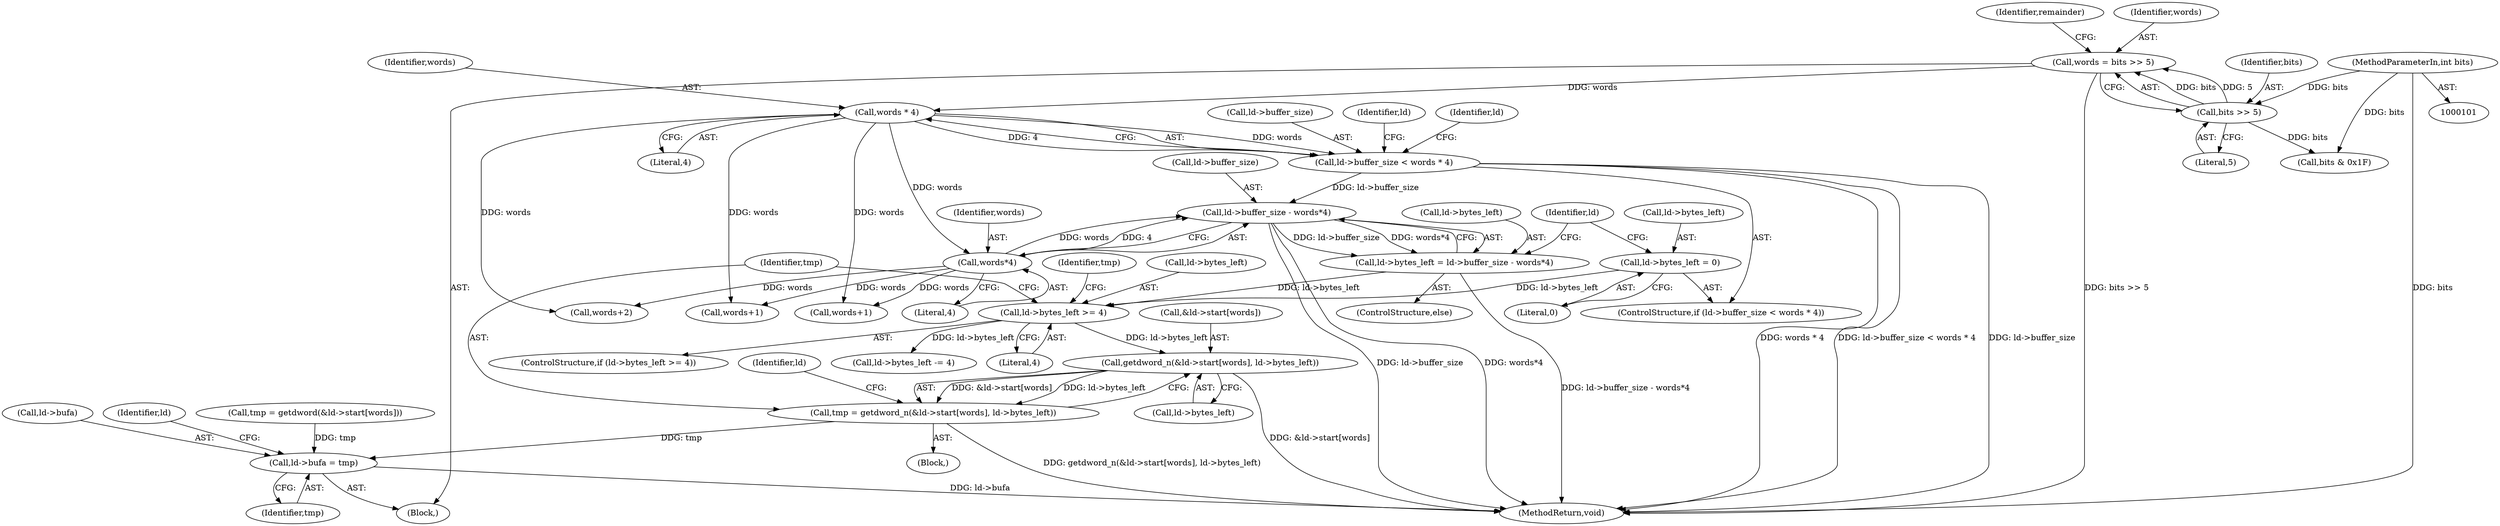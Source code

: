 digraph "0_faad2_942c3e0aee748ea6fe97cb2c1aa5893225316174@array" {
"1000168" [label="(Call,getdword_n(&ld->start[words], ld->bytes_left))"];
"1000144" [label="(Call,ld->bytes_left >= 4)"];
"1000126" [label="(Call,ld->bytes_left = 0)"];
"1000132" [label="(Call,ld->bytes_left = ld->buffer_size - words*4)"];
"1000136" [label="(Call,ld->buffer_size - words*4)"];
"1000119" [label="(Call,ld->buffer_size < words * 4)"];
"1000123" [label="(Call,words * 4)"];
"1000107" [label="(Call,words = bits >> 5)"];
"1000109" [label="(Call,bits >> 5)"];
"1000103" [label="(MethodParameterIn,int bits)"];
"1000140" [label="(Call,words*4)"];
"1000166" [label="(Call,tmp = getdword_n(&ld->start[words], ld->bytes_left))"];
"1000183" [label="(Call,ld->bufa = tmp)"];
"1000125" [label="(Literal,4)"];
"1000111" [label="(Literal,5)"];
"1000165" [label="(Block,)"];
"1000159" [label="(Call,ld->bytes_left -= 4)"];
"1000191" [label="(Identifier,ld)"];
"1000104" [label="(Block,)"];
"1000183" [label="(Call,ld->bufa = tmp)"];
"1000203" [label="(Call,words+1)"];
"1000253" [label="(Call,words+2)"];
"1000137" [label="(Call,ld->buffer_size)"];
"1000141" [label="(Identifier,words)"];
"1000180" [label="(Identifier,ld)"];
"1000123" [label="(Call,words * 4)"];
"1000146" [label="(Identifier,ld)"];
"1000127" [label="(Call,ld->bytes_left)"];
"1000144" [label="(Call,ld->bytes_left >= 4)"];
"1000136" [label="(Call,ld->buffer_size - words*4)"];
"1000150" [label="(Call,tmp = getdword(&ld->start[words]))"];
"1000114" [label="(Identifier,remainder)"];
"1000145" [label="(Call,ld->bytes_left)"];
"1000261" [label="(MethodReturn,void)"];
"1000151" [label="(Identifier,tmp)"];
"1000221" [label="(Call,words+1)"];
"1000167" [label="(Identifier,tmp)"];
"1000103" [label="(MethodParameterIn,int bits)"];
"1000109" [label="(Call,bits >> 5)"];
"1000126" [label="(Call,ld->bytes_left = 0)"];
"1000119" [label="(Call,ld->buffer_size < words * 4)"];
"1000124" [label="(Identifier,words)"];
"1000110" [label="(Identifier,bits)"];
"1000187" [label="(Identifier,tmp)"];
"1000148" [label="(Literal,4)"];
"1000184" [label="(Call,ld->bufa)"];
"1000142" [label="(Literal,4)"];
"1000107" [label="(Call,words = bits >> 5)"];
"1000130" [label="(Literal,0)"];
"1000169" [label="(Call,&ld->start[words])"];
"1000120" [label="(Call,ld->buffer_size)"];
"1000140" [label="(Call,words*4)"];
"1000108" [label="(Identifier,words)"];
"1000134" [label="(Identifier,ld)"];
"1000115" [label="(Call,bits & 0x1F)"];
"1000132" [label="(Call,ld->bytes_left = ld->buffer_size - words*4)"];
"1000143" [label="(ControlStructure,if (ld->bytes_left >= 4))"];
"1000133" [label="(Call,ld->bytes_left)"];
"1000128" [label="(Identifier,ld)"];
"1000168" [label="(Call,getdword_n(&ld->start[words], ld->bytes_left))"];
"1000175" [label="(Call,ld->bytes_left)"];
"1000166" [label="(Call,tmp = getdword_n(&ld->start[words], ld->bytes_left))"];
"1000118" [label="(ControlStructure,if (ld->buffer_size < words * 4))"];
"1000131" [label="(ControlStructure,else)"];
"1000168" -> "1000166"  [label="AST: "];
"1000168" -> "1000175"  [label="CFG: "];
"1000169" -> "1000168"  [label="AST: "];
"1000175" -> "1000168"  [label="AST: "];
"1000166" -> "1000168"  [label="CFG: "];
"1000168" -> "1000261"  [label="DDG: &ld->start[words]"];
"1000168" -> "1000166"  [label="DDG: &ld->start[words]"];
"1000168" -> "1000166"  [label="DDG: ld->bytes_left"];
"1000144" -> "1000168"  [label="DDG: ld->bytes_left"];
"1000144" -> "1000143"  [label="AST: "];
"1000144" -> "1000148"  [label="CFG: "];
"1000145" -> "1000144"  [label="AST: "];
"1000148" -> "1000144"  [label="AST: "];
"1000151" -> "1000144"  [label="CFG: "];
"1000167" -> "1000144"  [label="CFG: "];
"1000126" -> "1000144"  [label="DDG: ld->bytes_left"];
"1000132" -> "1000144"  [label="DDG: ld->bytes_left"];
"1000144" -> "1000159"  [label="DDG: ld->bytes_left"];
"1000126" -> "1000118"  [label="AST: "];
"1000126" -> "1000130"  [label="CFG: "];
"1000127" -> "1000126"  [label="AST: "];
"1000130" -> "1000126"  [label="AST: "];
"1000146" -> "1000126"  [label="CFG: "];
"1000132" -> "1000131"  [label="AST: "];
"1000132" -> "1000136"  [label="CFG: "];
"1000133" -> "1000132"  [label="AST: "];
"1000136" -> "1000132"  [label="AST: "];
"1000146" -> "1000132"  [label="CFG: "];
"1000132" -> "1000261"  [label="DDG: ld->buffer_size - words*4"];
"1000136" -> "1000132"  [label="DDG: ld->buffer_size"];
"1000136" -> "1000132"  [label="DDG: words*4"];
"1000136" -> "1000140"  [label="CFG: "];
"1000137" -> "1000136"  [label="AST: "];
"1000140" -> "1000136"  [label="AST: "];
"1000136" -> "1000261"  [label="DDG: words*4"];
"1000136" -> "1000261"  [label="DDG: ld->buffer_size"];
"1000119" -> "1000136"  [label="DDG: ld->buffer_size"];
"1000140" -> "1000136"  [label="DDG: words"];
"1000140" -> "1000136"  [label="DDG: 4"];
"1000119" -> "1000118"  [label="AST: "];
"1000119" -> "1000123"  [label="CFG: "];
"1000120" -> "1000119"  [label="AST: "];
"1000123" -> "1000119"  [label="AST: "];
"1000128" -> "1000119"  [label="CFG: "];
"1000134" -> "1000119"  [label="CFG: "];
"1000119" -> "1000261"  [label="DDG: words * 4"];
"1000119" -> "1000261"  [label="DDG: ld->buffer_size"];
"1000119" -> "1000261"  [label="DDG: ld->buffer_size < words * 4"];
"1000123" -> "1000119"  [label="DDG: words"];
"1000123" -> "1000119"  [label="DDG: 4"];
"1000123" -> "1000125"  [label="CFG: "];
"1000124" -> "1000123"  [label="AST: "];
"1000125" -> "1000123"  [label="AST: "];
"1000107" -> "1000123"  [label="DDG: words"];
"1000123" -> "1000140"  [label="DDG: words"];
"1000123" -> "1000203"  [label="DDG: words"];
"1000123" -> "1000221"  [label="DDG: words"];
"1000123" -> "1000253"  [label="DDG: words"];
"1000107" -> "1000104"  [label="AST: "];
"1000107" -> "1000109"  [label="CFG: "];
"1000108" -> "1000107"  [label="AST: "];
"1000109" -> "1000107"  [label="AST: "];
"1000114" -> "1000107"  [label="CFG: "];
"1000107" -> "1000261"  [label="DDG: bits >> 5"];
"1000109" -> "1000107"  [label="DDG: bits"];
"1000109" -> "1000107"  [label="DDG: 5"];
"1000109" -> "1000111"  [label="CFG: "];
"1000110" -> "1000109"  [label="AST: "];
"1000111" -> "1000109"  [label="AST: "];
"1000103" -> "1000109"  [label="DDG: bits"];
"1000109" -> "1000115"  [label="DDG: bits"];
"1000103" -> "1000101"  [label="AST: "];
"1000103" -> "1000261"  [label="DDG: bits"];
"1000103" -> "1000115"  [label="DDG: bits"];
"1000140" -> "1000142"  [label="CFG: "];
"1000141" -> "1000140"  [label="AST: "];
"1000142" -> "1000140"  [label="AST: "];
"1000140" -> "1000203"  [label="DDG: words"];
"1000140" -> "1000221"  [label="DDG: words"];
"1000140" -> "1000253"  [label="DDG: words"];
"1000166" -> "1000165"  [label="AST: "];
"1000167" -> "1000166"  [label="AST: "];
"1000180" -> "1000166"  [label="CFG: "];
"1000166" -> "1000261"  [label="DDG: getdword_n(&ld->start[words], ld->bytes_left)"];
"1000166" -> "1000183"  [label="DDG: tmp"];
"1000183" -> "1000104"  [label="AST: "];
"1000183" -> "1000187"  [label="CFG: "];
"1000184" -> "1000183"  [label="AST: "];
"1000187" -> "1000183"  [label="AST: "];
"1000191" -> "1000183"  [label="CFG: "];
"1000183" -> "1000261"  [label="DDG: ld->bufa"];
"1000150" -> "1000183"  [label="DDG: tmp"];
}
